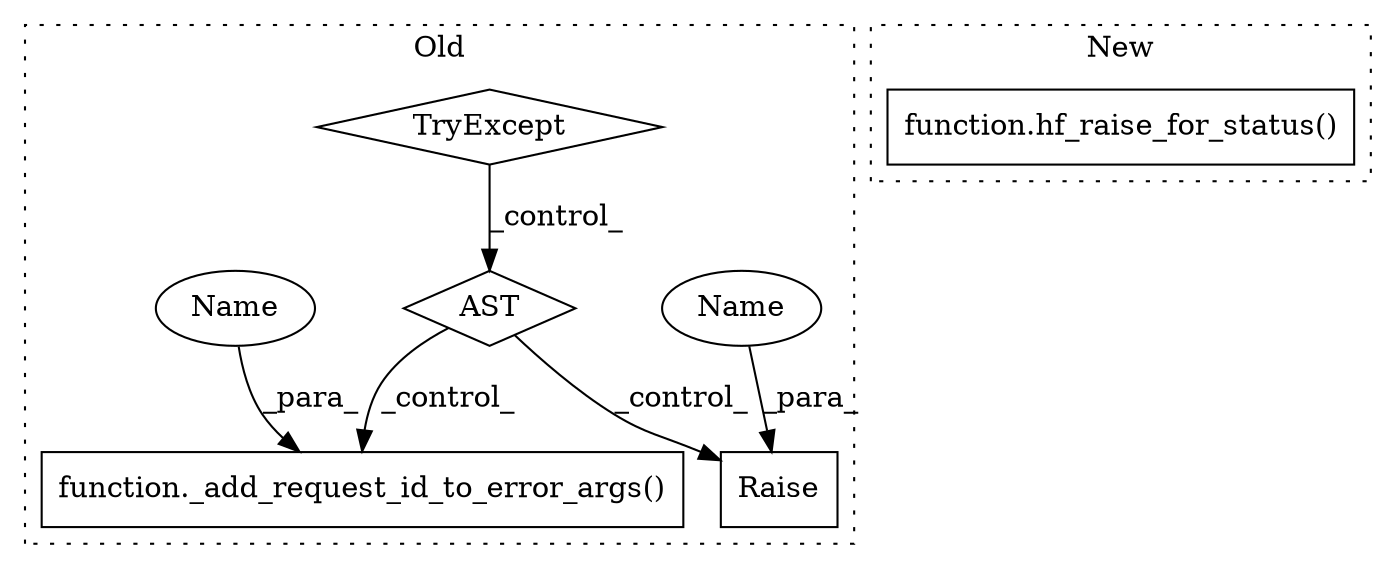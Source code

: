 digraph G {
subgraph cluster0 {
1 [label="function._add_request_id_to_error_args()" a="75" s="5275,5318" l="30,1" shape="box"];
3 [label="Raise" a="91" s="5865" l="6" shape="box"];
4 [label="AST" a="2" s="4210,0" l="7,0" shape="diamond"];
5 [label="TryExcept" a="71" s="4165" l="13" shape="diamond"];
6 [label="Name" a="87" s="5871" l="1" shape="ellipse"];
7 [label="Name" a="87" s="5305" l="1" shape="ellipse"];
label = "Old";
style="dotted";
}
subgraph cluster1 {
2 [label="function.hf_raise_for_status()" a="75" s="9358,9386" l="20,1" shape="box"];
label = "New";
style="dotted";
}
4 -> 1 [label="_control_"];
4 -> 3 [label="_control_"];
5 -> 4 [label="_control_"];
6 -> 3 [label="_para_"];
7 -> 1 [label="_para_"];
}